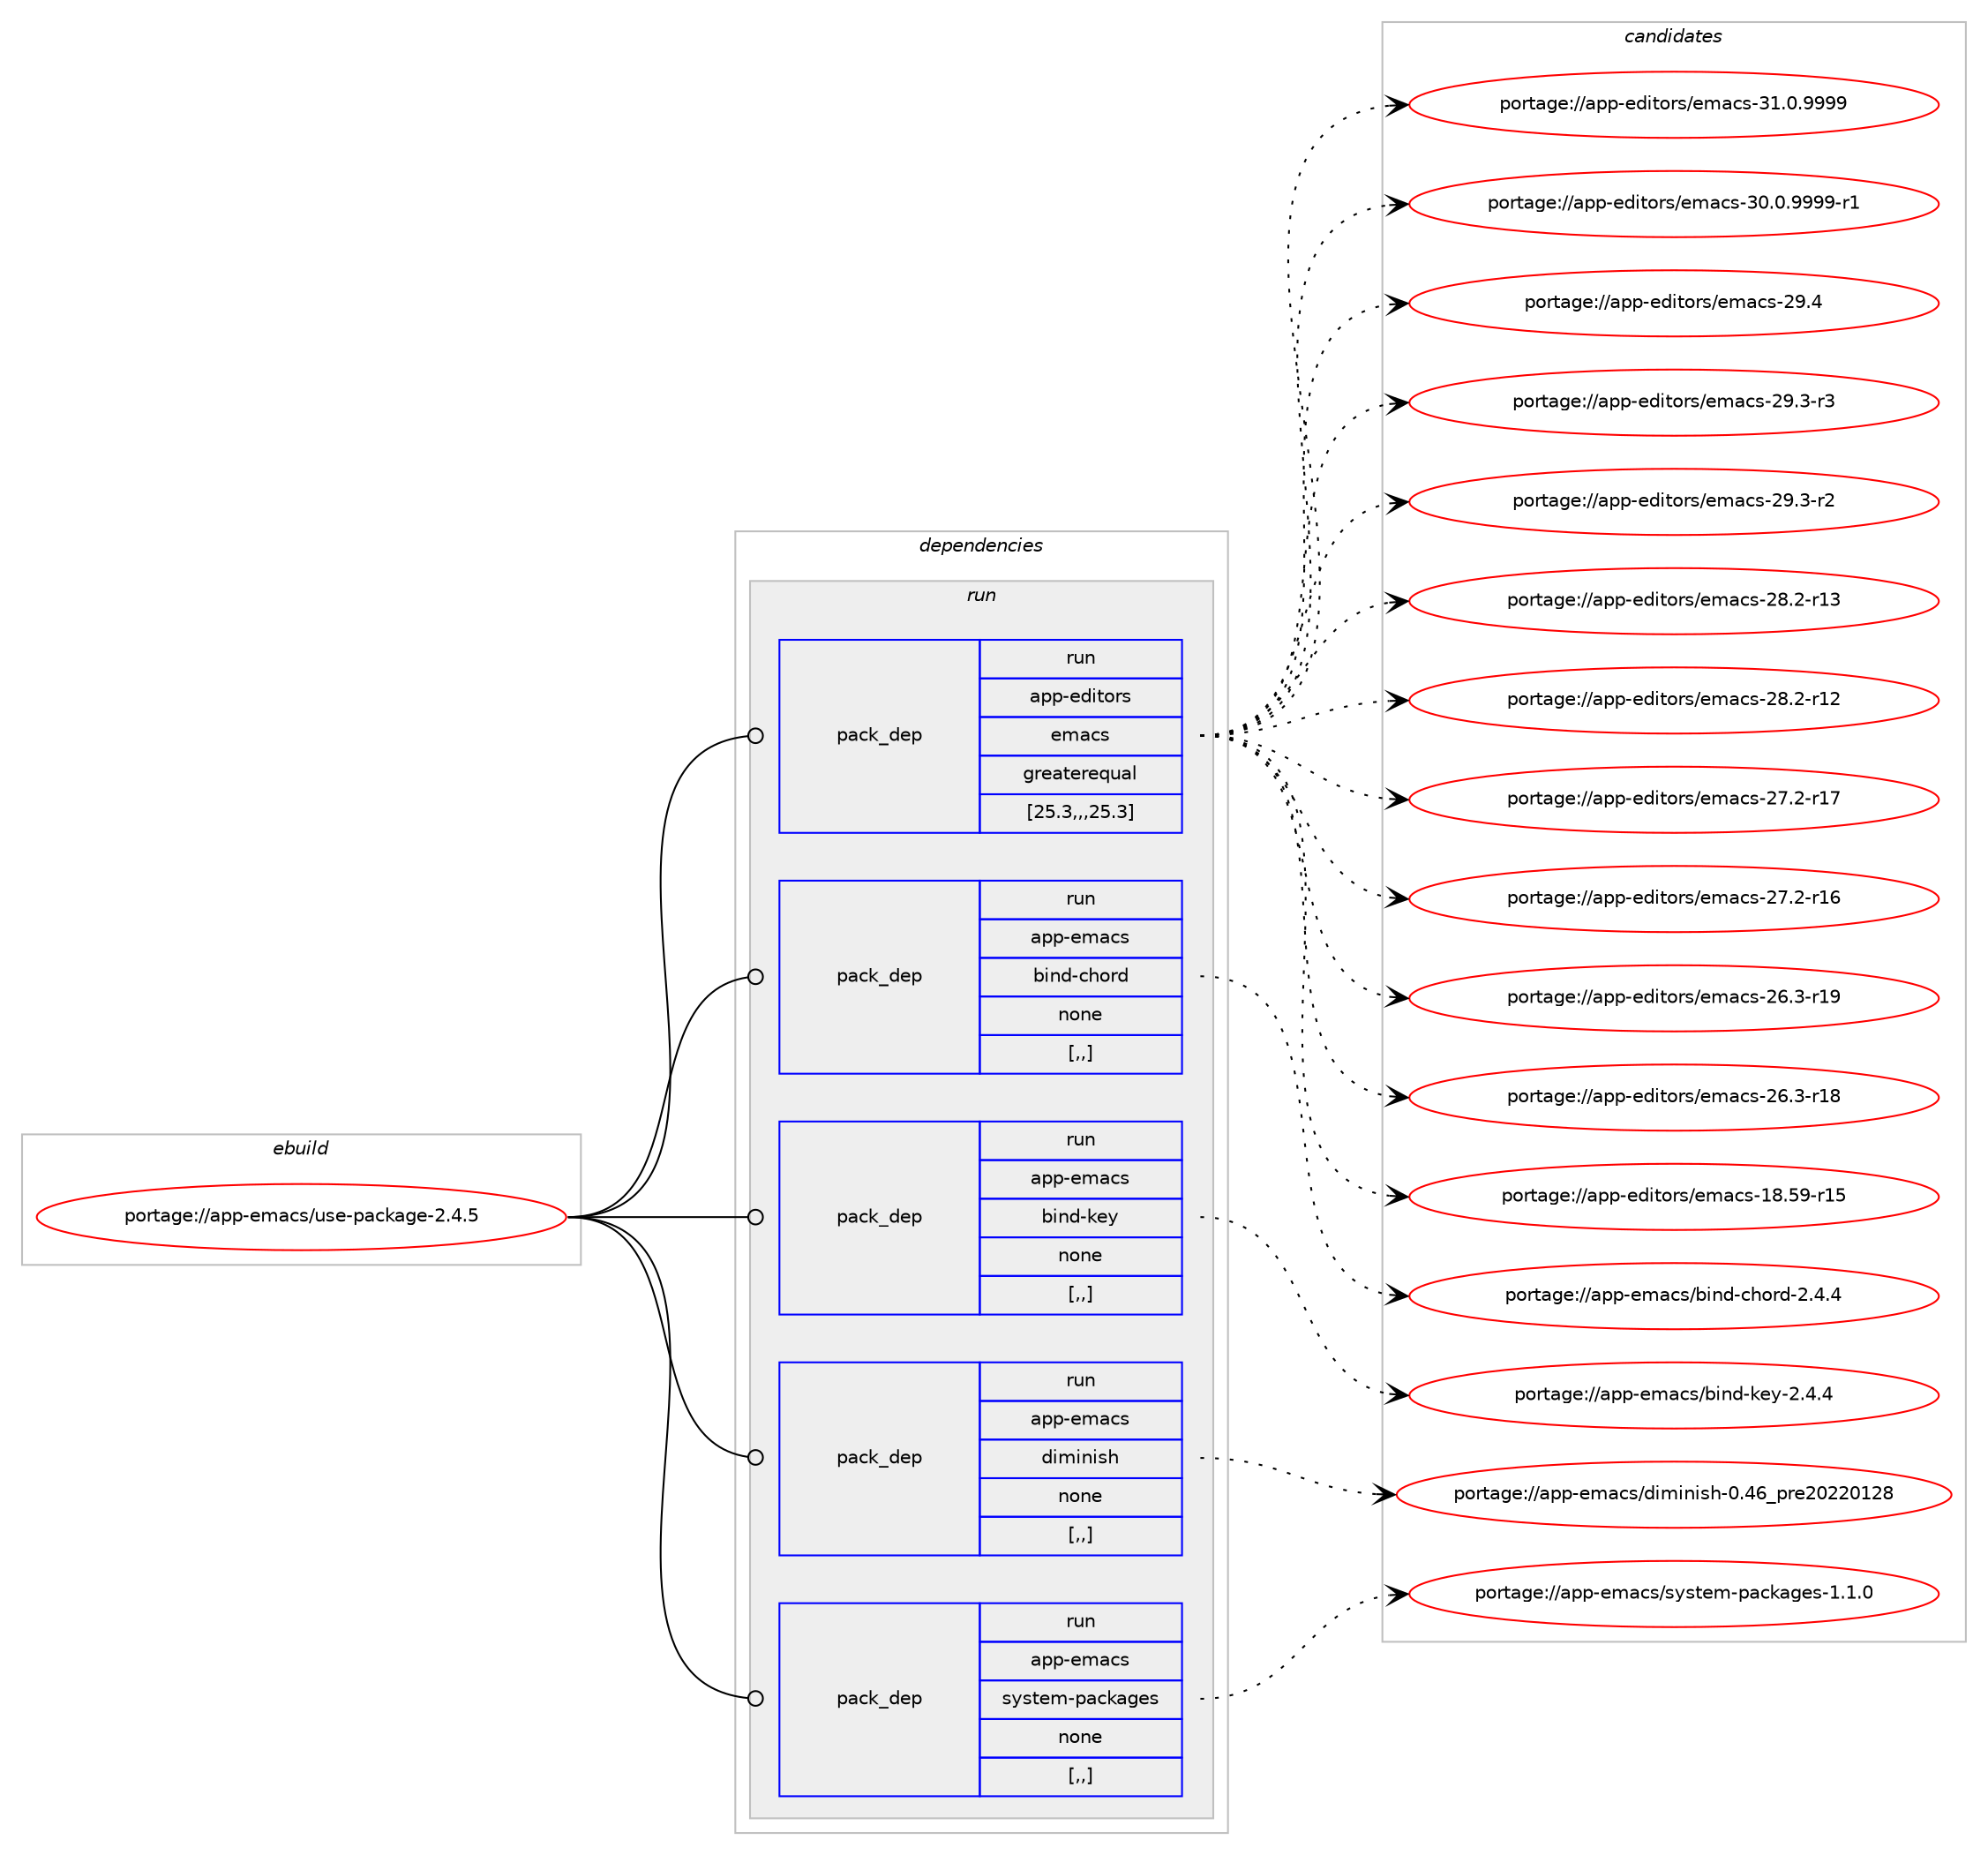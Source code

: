 digraph prolog {

# *************
# Graph options
# *************

newrank=true;
concentrate=true;
compound=true;
graph [rankdir=LR,fontname=Helvetica,fontsize=10,ranksep=1.5];#, ranksep=2.5, nodesep=0.2];
edge  [arrowhead=vee];
node  [fontname=Helvetica,fontsize=10];

# **********
# The ebuild
# **********

subgraph cluster_leftcol {
color=gray;
label=<<i>ebuild</i>>;
id [label="portage://app-emacs/use-package-2.4.5", color=red, width=4, href="../app-emacs/use-package-2.4.5.svg"];
}

# ****************
# The dependencies
# ****************

subgraph cluster_midcol {
color=gray;
label=<<i>dependencies</i>>;
subgraph cluster_compile {
fillcolor="#eeeeee";
style=filled;
label=<<i>compile</i>>;
}
subgraph cluster_compileandrun {
fillcolor="#eeeeee";
style=filled;
label=<<i>compile and run</i>>;
}
subgraph cluster_run {
fillcolor="#eeeeee";
style=filled;
label=<<i>run</i>>;
subgraph pack17083 {
dependency23422 [label=<<TABLE BORDER="0" CELLBORDER="1" CELLSPACING="0" CELLPADDING="4" WIDTH="220"><TR><TD ROWSPAN="6" CELLPADDING="30">pack_dep</TD></TR><TR><TD WIDTH="110">run</TD></TR><TR><TD>app-editors</TD></TR><TR><TD>emacs</TD></TR><TR><TD>greaterequal</TD></TR><TR><TD>[25.3,,,25.3]</TD></TR></TABLE>>, shape=none, color=blue];
}
id:e -> dependency23422:w [weight=20,style="solid",arrowhead="odot"];
subgraph pack17084 {
dependency23423 [label=<<TABLE BORDER="0" CELLBORDER="1" CELLSPACING="0" CELLPADDING="4" WIDTH="220"><TR><TD ROWSPAN="6" CELLPADDING="30">pack_dep</TD></TR><TR><TD WIDTH="110">run</TD></TR><TR><TD>app-emacs</TD></TR><TR><TD>bind-chord</TD></TR><TR><TD>none</TD></TR><TR><TD>[,,]</TD></TR></TABLE>>, shape=none, color=blue];
}
id:e -> dependency23423:w [weight=20,style="solid",arrowhead="odot"];
subgraph pack17085 {
dependency23424 [label=<<TABLE BORDER="0" CELLBORDER="1" CELLSPACING="0" CELLPADDING="4" WIDTH="220"><TR><TD ROWSPAN="6" CELLPADDING="30">pack_dep</TD></TR><TR><TD WIDTH="110">run</TD></TR><TR><TD>app-emacs</TD></TR><TR><TD>bind-key</TD></TR><TR><TD>none</TD></TR><TR><TD>[,,]</TD></TR></TABLE>>, shape=none, color=blue];
}
id:e -> dependency23424:w [weight=20,style="solid",arrowhead="odot"];
subgraph pack17086 {
dependency23425 [label=<<TABLE BORDER="0" CELLBORDER="1" CELLSPACING="0" CELLPADDING="4" WIDTH="220"><TR><TD ROWSPAN="6" CELLPADDING="30">pack_dep</TD></TR><TR><TD WIDTH="110">run</TD></TR><TR><TD>app-emacs</TD></TR><TR><TD>diminish</TD></TR><TR><TD>none</TD></TR><TR><TD>[,,]</TD></TR></TABLE>>, shape=none, color=blue];
}
id:e -> dependency23425:w [weight=20,style="solid",arrowhead="odot"];
subgraph pack17087 {
dependency23426 [label=<<TABLE BORDER="0" CELLBORDER="1" CELLSPACING="0" CELLPADDING="4" WIDTH="220"><TR><TD ROWSPAN="6" CELLPADDING="30">pack_dep</TD></TR><TR><TD WIDTH="110">run</TD></TR><TR><TD>app-emacs</TD></TR><TR><TD>system-packages</TD></TR><TR><TD>none</TD></TR><TR><TD>[,,]</TD></TR></TABLE>>, shape=none, color=blue];
}
id:e -> dependency23426:w [weight=20,style="solid",arrowhead="odot"];
}
}

# **************
# The candidates
# **************

subgraph cluster_choices {
rank=same;
color=gray;
label=<<i>candidates</i>>;

subgraph choice17083 {
color=black;
nodesep=1;
choice971121124510110010511611111411547101109979911545514946484657575757 [label="portage://app-editors/emacs-31.0.9999", color=red, width=4,href="../app-editors/emacs-31.0.9999.svg"];
choice9711211245101100105116111114115471011099799115455148464846575757574511449 [label="portage://app-editors/emacs-30.0.9999-r1", color=red, width=4,href="../app-editors/emacs-30.0.9999-r1.svg"];
choice97112112451011001051161111141154710110997991154550574652 [label="portage://app-editors/emacs-29.4", color=red, width=4,href="../app-editors/emacs-29.4.svg"];
choice971121124510110010511611111411547101109979911545505746514511451 [label="portage://app-editors/emacs-29.3-r3", color=red, width=4,href="../app-editors/emacs-29.3-r3.svg"];
choice971121124510110010511611111411547101109979911545505746514511450 [label="portage://app-editors/emacs-29.3-r2", color=red, width=4,href="../app-editors/emacs-29.3-r2.svg"];
choice97112112451011001051161111141154710110997991154550564650451144951 [label="portage://app-editors/emacs-28.2-r13", color=red, width=4,href="../app-editors/emacs-28.2-r13.svg"];
choice97112112451011001051161111141154710110997991154550564650451144950 [label="portage://app-editors/emacs-28.2-r12", color=red, width=4,href="../app-editors/emacs-28.2-r12.svg"];
choice97112112451011001051161111141154710110997991154550554650451144955 [label="portage://app-editors/emacs-27.2-r17", color=red, width=4,href="../app-editors/emacs-27.2-r17.svg"];
choice97112112451011001051161111141154710110997991154550554650451144954 [label="portage://app-editors/emacs-27.2-r16", color=red, width=4,href="../app-editors/emacs-27.2-r16.svg"];
choice97112112451011001051161111141154710110997991154550544651451144957 [label="portage://app-editors/emacs-26.3-r19", color=red, width=4,href="../app-editors/emacs-26.3-r19.svg"];
choice97112112451011001051161111141154710110997991154550544651451144956 [label="portage://app-editors/emacs-26.3-r18", color=red, width=4,href="../app-editors/emacs-26.3-r18.svg"];
choice9711211245101100105116111114115471011099799115454956465357451144953 [label="portage://app-editors/emacs-18.59-r15", color=red, width=4,href="../app-editors/emacs-18.59-r15.svg"];
dependency23422:e -> choice971121124510110010511611111411547101109979911545514946484657575757:w [style=dotted,weight="100"];
dependency23422:e -> choice9711211245101100105116111114115471011099799115455148464846575757574511449:w [style=dotted,weight="100"];
dependency23422:e -> choice97112112451011001051161111141154710110997991154550574652:w [style=dotted,weight="100"];
dependency23422:e -> choice971121124510110010511611111411547101109979911545505746514511451:w [style=dotted,weight="100"];
dependency23422:e -> choice971121124510110010511611111411547101109979911545505746514511450:w [style=dotted,weight="100"];
dependency23422:e -> choice97112112451011001051161111141154710110997991154550564650451144951:w [style=dotted,weight="100"];
dependency23422:e -> choice97112112451011001051161111141154710110997991154550564650451144950:w [style=dotted,weight="100"];
dependency23422:e -> choice97112112451011001051161111141154710110997991154550554650451144955:w [style=dotted,weight="100"];
dependency23422:e -> choice97112112451011001051161111141154710110997991154550554650451144954:w [style=dotted,weight="100"];
dependency23422:e -> choice97112112451011001051161111141154710110997991154550544651451144957:w [style=dotted,weight="100"];
dependency23422:e -> choice97112112451011001051161111141154710110997991154550544651451144956:w [style=dotted,weight="100"];
dependency23422:e -> choice9711211245101100105116111114115471011099799115454956465357451144953:w [style=dotted,weight="100"];
}
subgraph choice17084 {
color=black;
nodesep=1;
choice9711211245101109979911547981051101004599104111114100455046524652 [label="portage://app-emacs/bind-chord-2.4.4", color=red, width=4,href="../app-emacs/bind-chord-2.4.4.svg"];
dependency23423:e -> choice9711211245101109979911547981051101004599104111114100455046524652:w [style=dotted,weight="100"];
}
subgraph choice17085 {
color=black;
nodesep=1;
choice97112112451011099799115479810511010045107101121455046524652 [label="portage://app-emacs/bind-key-2.4.4", color=red, width=4,href="../app-emacs/bind-key-2.4.4.svg"];
dependency23424:e -> choice97112112451011099799115479810511010045107101121455046524652:w [style=dotted,weight="100"];
}
subgraph choice17086 {
color=black;
nodesep=1;
choice97112112451011099799115471001051091051101051151044548465254951121141015048505048495056 [label="portage://app-emacs/diminish-0.46_pre20220128", color=red, width=4,href="../app-emacs/diminish-0.46_pre20220128.svg"];
dependency23425:e -> choice97112112451011099799115471001051091051101051151044548465254951121141015048505048495056:w [style=dotted,weight="100"];
}
subgraph choice17087 {
color=black;
nodesep=1;
choice971121124510110997991154711512111511610110945112979910797103101115454946494648 [label="portage://app-emacs/system-packages-1.1.0", color=red, width=4,href="../app-emacs/system-packages-1.1.0.svg"];
dependency23426:e -> choice971121124510110997991154711512111511610110945112979910797103101115454946494648:w [style=dotted,weight="100"];
}
}

}
